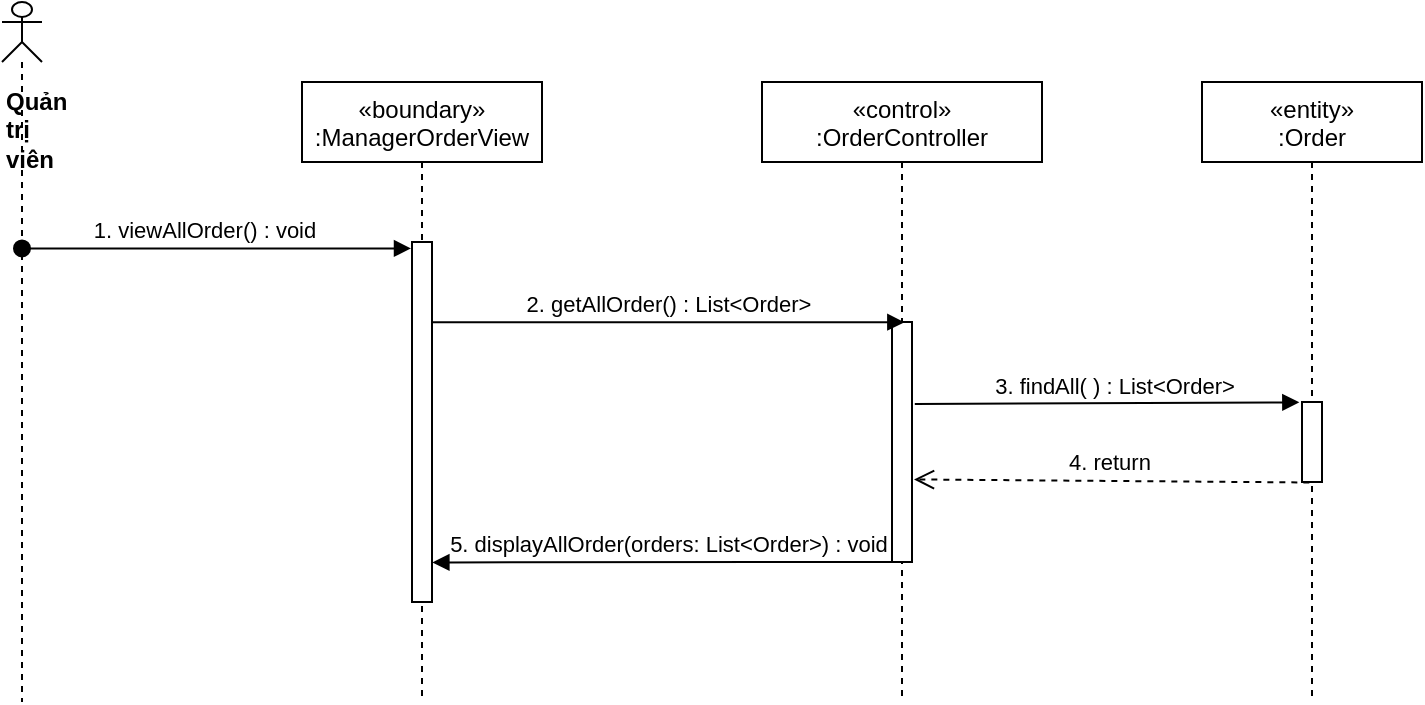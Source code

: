 <mxfile version="14.8.2" type="device"><diagram id="kgpKYQtTHZ0yAKxKKP6v" name="Page-1"><mxGraphModel dx="1038" dy="521" grid="1" gridSize="10" guides="1" tooltips="1" connect="1" arrows="1" fold="1" page="1" pageScale="1" pageWidth="850" pageHeight="1100" math="0" shadow="0"><root><mxCell id="0"/><mxCell id="1" parent="0"/><mxCell id="O-hqUbzQfyN6lvCl0_cx-1" value="«boundary»&#10;:ManagerOrderView" style="shape=umlLifeline;perimeter=lifelinePerimeter;container=1;collapsible=0;recursiveResize=0;rounded=0;shadow=0;strokeWidth=1;" parent="1" vertex="1"><mxGeometry x="300" y="80" width="120" height="310" as="geometry"/></mxCell><mxCell id="O-hqUbzQfyN6lvCl0_cx-2" value="" style="points=[];perimeter=orthogonalPerimeter;rounded=0;shadow=0;strokeWidth=1;" parent="O-hqUbzQfyN6lvCl0_cx-1" vertex="1"><mxGeometry x="55" y="80" width="10" height="180" as="geometry"/></mxCell><mxCell id="O-hqUbzQfyN6lvCl0_cx-4" value="«control»&#10;:OrderController" style="shape=umlLifeline;perimeter=lifelinePerimeter;container=1;collapsible=0;recursiveResize=0;rounded=0;shadow=0;strokeWidth=1;" parent="1" vertex="1"><mxGeometry x="530" y="80" width="140" height="310" as="geometry"/></mxCell><mxCell id="O-hqUbzQfyN6lvCl0_cx-5" value="" style="points=[];perimeter=orthogonalPerimeter;rounded=0;shadow=0;strokeWidth=1;" parent="O-hqUbzQfyN6lvCl0_cx-4" vertex="1"><mxGeometry x="65" y="120" width="10" height="120" as="geometry"/></mxCell><mxCell id="O-hqUbzQfyN6lvCl0_cx-6" value="&lt;div&gt;&lt;b&gt;Quản trị viên&lt;/b&gt;&lt;/div&gt;" style="shape=umlLifeline;participant=umlActor;perimeter=lifelinePerimeter;whiteSpace=wrap;html=1;container=1;collapsible=0;recursiveResize=0;verticalAlign=top;spacingTop=36;outlineConnect=0;align=left;size=30;" parent="1" vertex="1"><mxGeometry x="150" y="40" width="20" height="350" as="geometry"/></mxCell><mxCell id="O-hqUbzQfyN6lvCl0_cx-7" value="1. viewAllOrder() : void" style="verticalAlign=bottom;startArrow=oval;endArrow=block;startSize=8;shadow=0;strokeWidth=1;entryX=-0.05;entryY=0.018;entryDx=0;entryDy=0;entryPerimeter=0;" parent="1" source="O-hqUbzQfyN6lvCl0_cx-6" target="O-hqUbzQfyN6lvCl0_cx-2" edge="1"><mxGeometry x="-0.06" relative="1" as="geometry"><mxPoint x="100" y="170" as="sourcePoint"/><mxPoint as="offset"/></mxGeometry></mxCell><mxCell id="O-hqUbzQfyN6lvCl0_cx-10" value="2. getAllOrder() : List&amp;lt;Order&amp;gt;" style="html=1;verticalAlign=bottom;endArrow=block;entryX=0.617;entryY=0.001;entryDx=0;entryDy=0;entryPerimeter=0;" parent="1" source="O-hqUbzQfyN6lvCl0_cx-2" target="O-hqUbzQfyN6lvCl0_cx-5" edge="1"><mxGeometry width="80" relative="1" as="geometry"><mxPoint x="320" y="248" as="sourcePoint"/><mxPoint x="500" y="210" as="targetPoint"/></mxGeometry></mxCell><mxCell id="O-hqUbzQfyN6lvCl0_cx-12" value="«entity»&#10;:Order" style="shape=umlLifeline;perimeter=lifelinePerimeter;container=1;collapsible=0;recursiveResize=0;rounded=0;shadow=0;strokeWidth=1;" parent="1" vertex="1"><mxGeometry x="750" y="80" width="110" height="310" as="geometry"/></mxCell><mxCell id="O-hqUbzQfyN6lvCl0_cx-13" value="" style="points=[];perimeter=orthogonalPerimeter;rounded=0;shadow=0;strokeWidth=1;" parent="O-hqUbzQfyN6lvCl0_cx-12" vertex="1"><mxGeometry x="50" y="160" width="10" height="40" as="geometry"/></mxCell><mxCell id="O-hqUbzQfyN6lvCl0_cx-14" value="3. findAll( ) : List&amp;lt;Order&amp;gt;" style="html=1;verticalAlign=bottom;endArrow=block;entryX=-0.133;entryY=0.004;entryDx=0;entryDy=0;entryPerimeter=0;exitX=1.14;exitY=0.342;exitDx=0;exitDy=0;exitPerimeter=0;" parent="1" source="O-hqUbzQfyN6lvCl0_cx-5" target="O-hqUbzQfyN6lvCl0_cx-13" edge="1"><mxGeometry x="0.041" width="80" relative="1" as="geometry"><mxPoint x="575" y="230" as="sourcePoint"/><mxPoint x="1000" y="190" as="targetPoint"/><mxPoint as="offset"/></mxGeometry></mxCell><mxCell id="O-hqUbzQfyN6lvCl0_cx-15" value="4. return&amp;nbsp;" style="html=1;verticalAlign=bottom;endArrow=open;dashed=1;endSize=8;exitX=0.367;exitY=1.006;exitDx=0;exitDy=0;exitPerimeter=0;entryX=1.1;entryY=0.656;entryDx=0;entryDy=0;entryPerimeter=0;" parent="1" source="O-hqUbzQfyN6lvCl0_cx-13" target="O-hqUbzQfyN6lvCl0_cx-5" edge="1"><mxGeometry relative="1" as="geometry"><mxPoint x="1000" y="360" as="sourcePoint"/><mxPoint x="774" y="285" as="targetPoint"/></mxGeometry></mxCell><mxCell id="crSK_ouHrGqegetqfBKT-1" value="5. displayAllOrder(orders: List&amp;lt;Order&amp;gt;) : void" style="html=1;verticalAlign=bottom;endArrow=block;exitX=0.5;exitY=1;exitDx=0;exitDy=0;exitPerimeter=0;entryX=1.02;entryY=0.89;entryDx=0;entryDy=0;entryPerimeter=0;" parent="1" source="O-hqUbzQfyN6lvCl0_cx-5" target="O-hqUbzQfyN6lvCl0_cx-2" edge="1"><mxGeometry width="80" relative="1" as="geometry"><mxPoint x="380" y="270" as="sourcePoint"/><mxPoint x="380" y="322" as="targetPoint"/></mxGeometry></mxCell></root></mxGraphModel></diagram></mxfile>